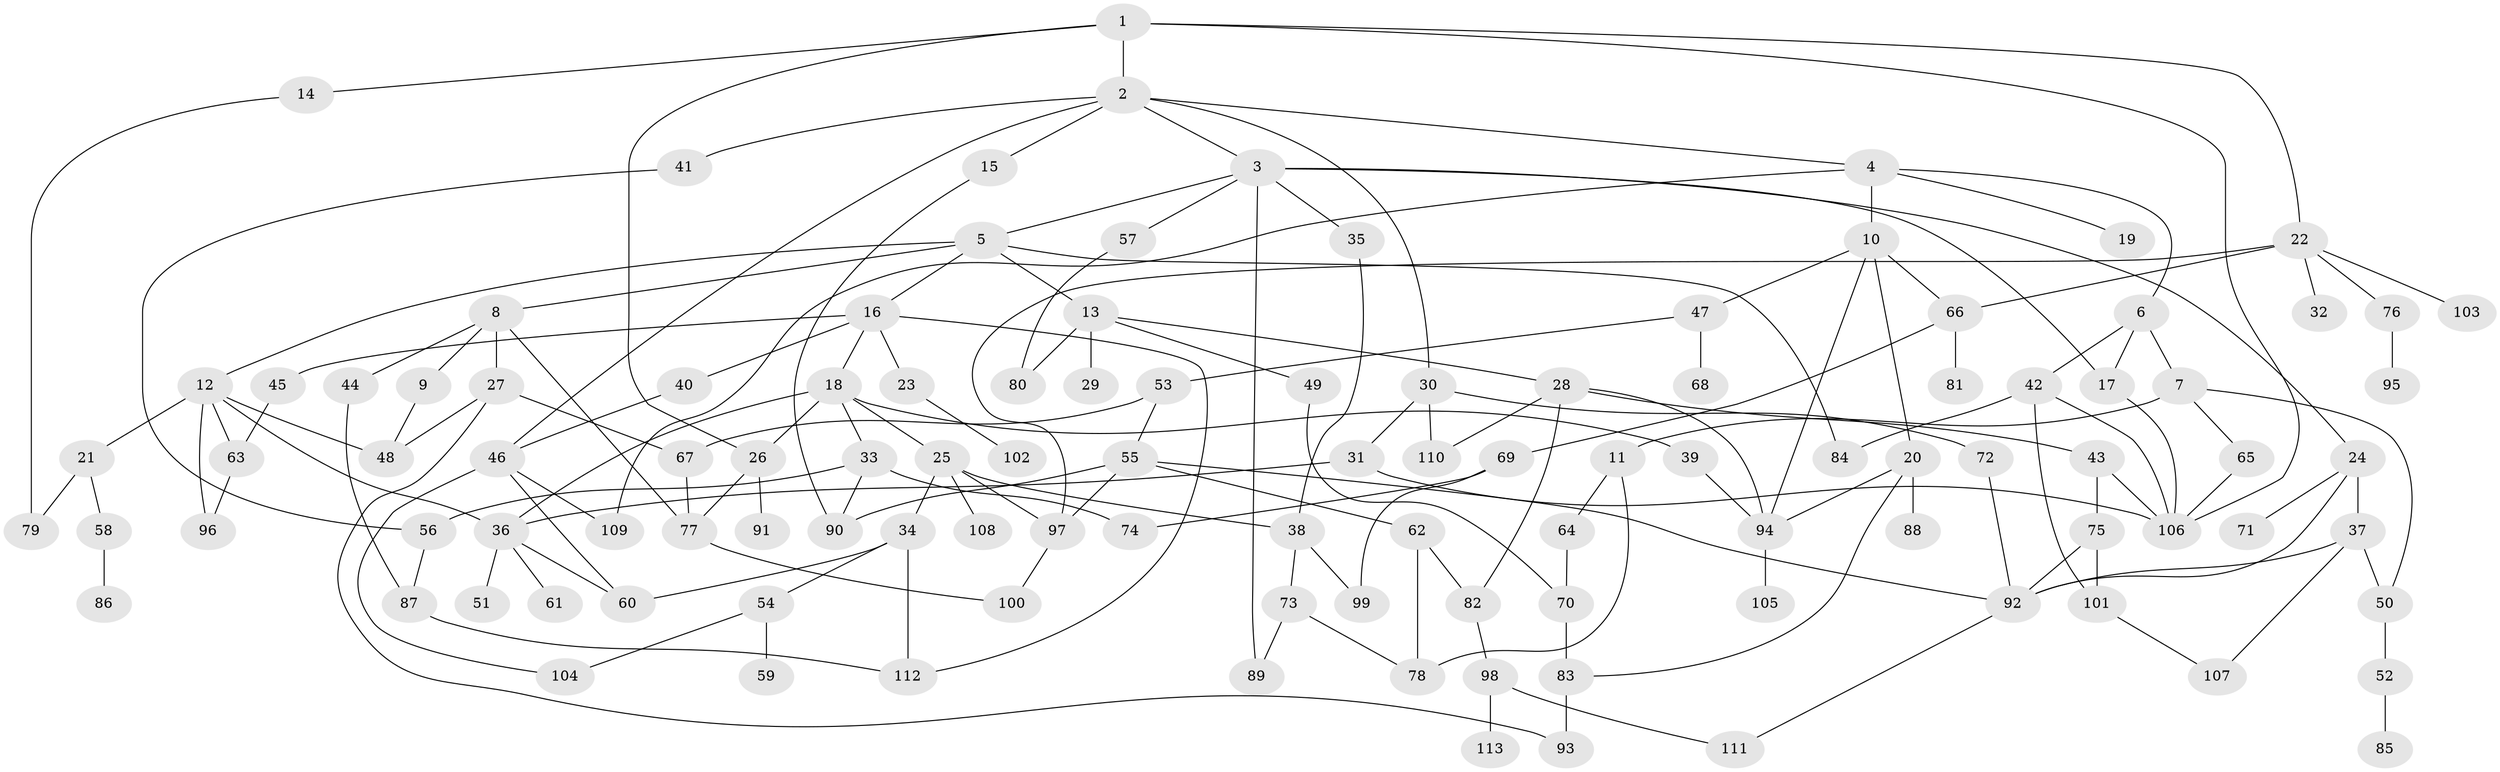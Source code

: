 // coarse degree distribution, {7: 0.06944444444444445, 10: 0.027777777777777776, 9: 0.013888888888888888, 6: 0.041666666666666664, 5: 0.125, 2: 0.3055555555555556, 4: 0.1111111111111111, 8: 0.013888888888888888, 3: 0.09722222222222222, 1: 0.19444444444444445}
// Generated by graph-tools (version 1.1) at 2025/23/03/03/25 07:23:34]
// undirected, 113 vertices, 168 edges
graph export_dot {
graph [start="1"]
  node [color=gray90,style=filled];
  1;
  2;
  3;
  4;
  5;
  6;
  7;
  8;
  9;
  10;
  11;
  12;
  13;
  14;
  15;
  16;
  17;
  18;
  19;
  20;
  21;
  22;
  23;
  24;
  25;
  26;
  27;
  28;
  29;
  30;
  31;
  32;
  33;
  34;
  35;
  36;
  37;
  38;
  39;
  40;
  41;
  42;
  43;
  44;
  45;
  46;
  47;
  48;
  49;
  50;
  51;
  52;
  53;
  54;
  55;
  56;
  57;
  58;
  59;
  60;
  61;
  62;
  63;
  64;
  65;
  66;
  67;
  68;
  69;
  70;
  71;
  72;
  73;
  74;
  75;
  76;
  77;
  78;
  79;
  80;
  81;
  82;
  83;
  84;
  85;
  86;
  87;
  88;
  89;
  90;
  91;
  92;
  93;
  94;
  95;
  96;
  97;
  98;
  99;
  100;
  101;
  102;
  103;
  104;
  105;
  106;
  107;
  108;
  109;
  110;
  111;
  112;
  113;
  1 -- 2;
  1 -- 14;
  1 -- 22;
  1 -- 26;
  1 -- 106;
  2 -- 3;
  2 -- 4;
  2 -- 15;
  2 -- 30;
  2 -- 41;
  2 -- 46;
  3 -- 5;
  3 -- 24;
  3 -- 35;
  3 -- 57;
  3 -- 89;
  3 -- 17;
  4 -- 6;
  4 -- 10;
  4 -- 19;
  4 -- 109;
  5 -- 8;
  5 -- 12;
  5 -- 13;
  5 -- 16;
  5 -- 84;
  6 -- 7;
  6 -- 17;
  6 -- 42;
  7 -- 11;
  7 -- 50;
  7 -- 65;
  8 -- 9;
  8 -- 27;
  8 -- 44;
  8 -- 77;
  9 -- 48;
  10 -- 20;
  10 -- 47;
  10 -- 94;
  10 -- 66;
  11 -- 64;
  11 -- 78;
  12 -- 21;
  12 -- 96;
  12 -- 36;
  12 -- 48;
  12 -- 63;
  13 -- 28;
  13 -- 29;
  13 -- 49;
  13 -- 80;
  14 -- 79;
  15 -- 90;
  16 -- 18;
  16 -- 23;
  16 -- 40;
  16 -- 45;
  16 -- 112;
  17 -- 106;
  18 -- 25;
  18 -- 26;
  18 -- 33;
  18 -- 36;
  18 -- 39;
  20 -- 83;
  20 -- 88;
  20 -- 94;
  21 -- 58;
  21 -- 79;
  22 -- 32;
  22 -- 66;
  22 -- 76;
  22 -- 103;
  22 -- 97;
  23 -- 102;
  24 -- 37;
  24 -- 71;
  24 -- 92;
  25 -- 34;
  25 -- 97;
  25 -- 108;
  25 -- 38;
  26 -- 77;
  26 -- 91;
  27 -- 67;
  27 -- 93;
  27 -- 48;
  28 -- 43;
  28 -- 110;
  28 -- 94;
  28 -- 82;
  30 -- 31;
  30 -- 72;
  30 -- 110;
  31 -- 106;
  31 -- 36;
  33 -- 74;
  33 -- 56;
  33 -- 90;
  34 -- 54;
  34 -- 112;
  34 -- 60;
  35 -- 38;
  36 -- 51;
  36 -- 60;
  36 -- 61;
  37 -- 92;
  37 -- 107;
  37 -- 50;
  38 -- 73;
  38 -- 99;
  39 -- 94;
  40 -- 46;
  41 -- 56;
  42 -- 84;
  42 -- 101;
  42 -- 106;
  43 -- 75;
  43 -- 106;
  44 -- 87;
  45 -- 63;
  46 -- 104;
  46 -- 60;
  46 -- 109;
  47 -- 53;
  47 -- 68;
  49 -- 70;
  50 -- 52;
  52 -- 85;
  53 -- 55;
  53 -- 67;
  54 -- 59;
  54 -- 104;
  55 -- 62;
  55 -- 90;
  55 -- 92;
  55 -- 97;
  56 -- 87;
  57 -- 80;
  58 -- 86;
  62 -- 82;
  62 -- 78;
  63 -- 96;
  64 -- 70;
  65 -- 106;
  66 -- 69;
  66 -- 81;
  67 -- 77;
  69 -- 99;
  69 -- 74;
  70 -- 83;
  72 -- 92;
  73 -- 89;
  73 -- 78;
  75 -- 101;
  75 -- 92;
  76 -- 95;
  77 -- 100;
  82 -- 98;
  83 -- 93;
  87 -- 112;
  92 -- 111;
  94 -- 105;
  97 -- 100;
  98 -- 113;
  98 -- 111;
  101 -- 107;
}
